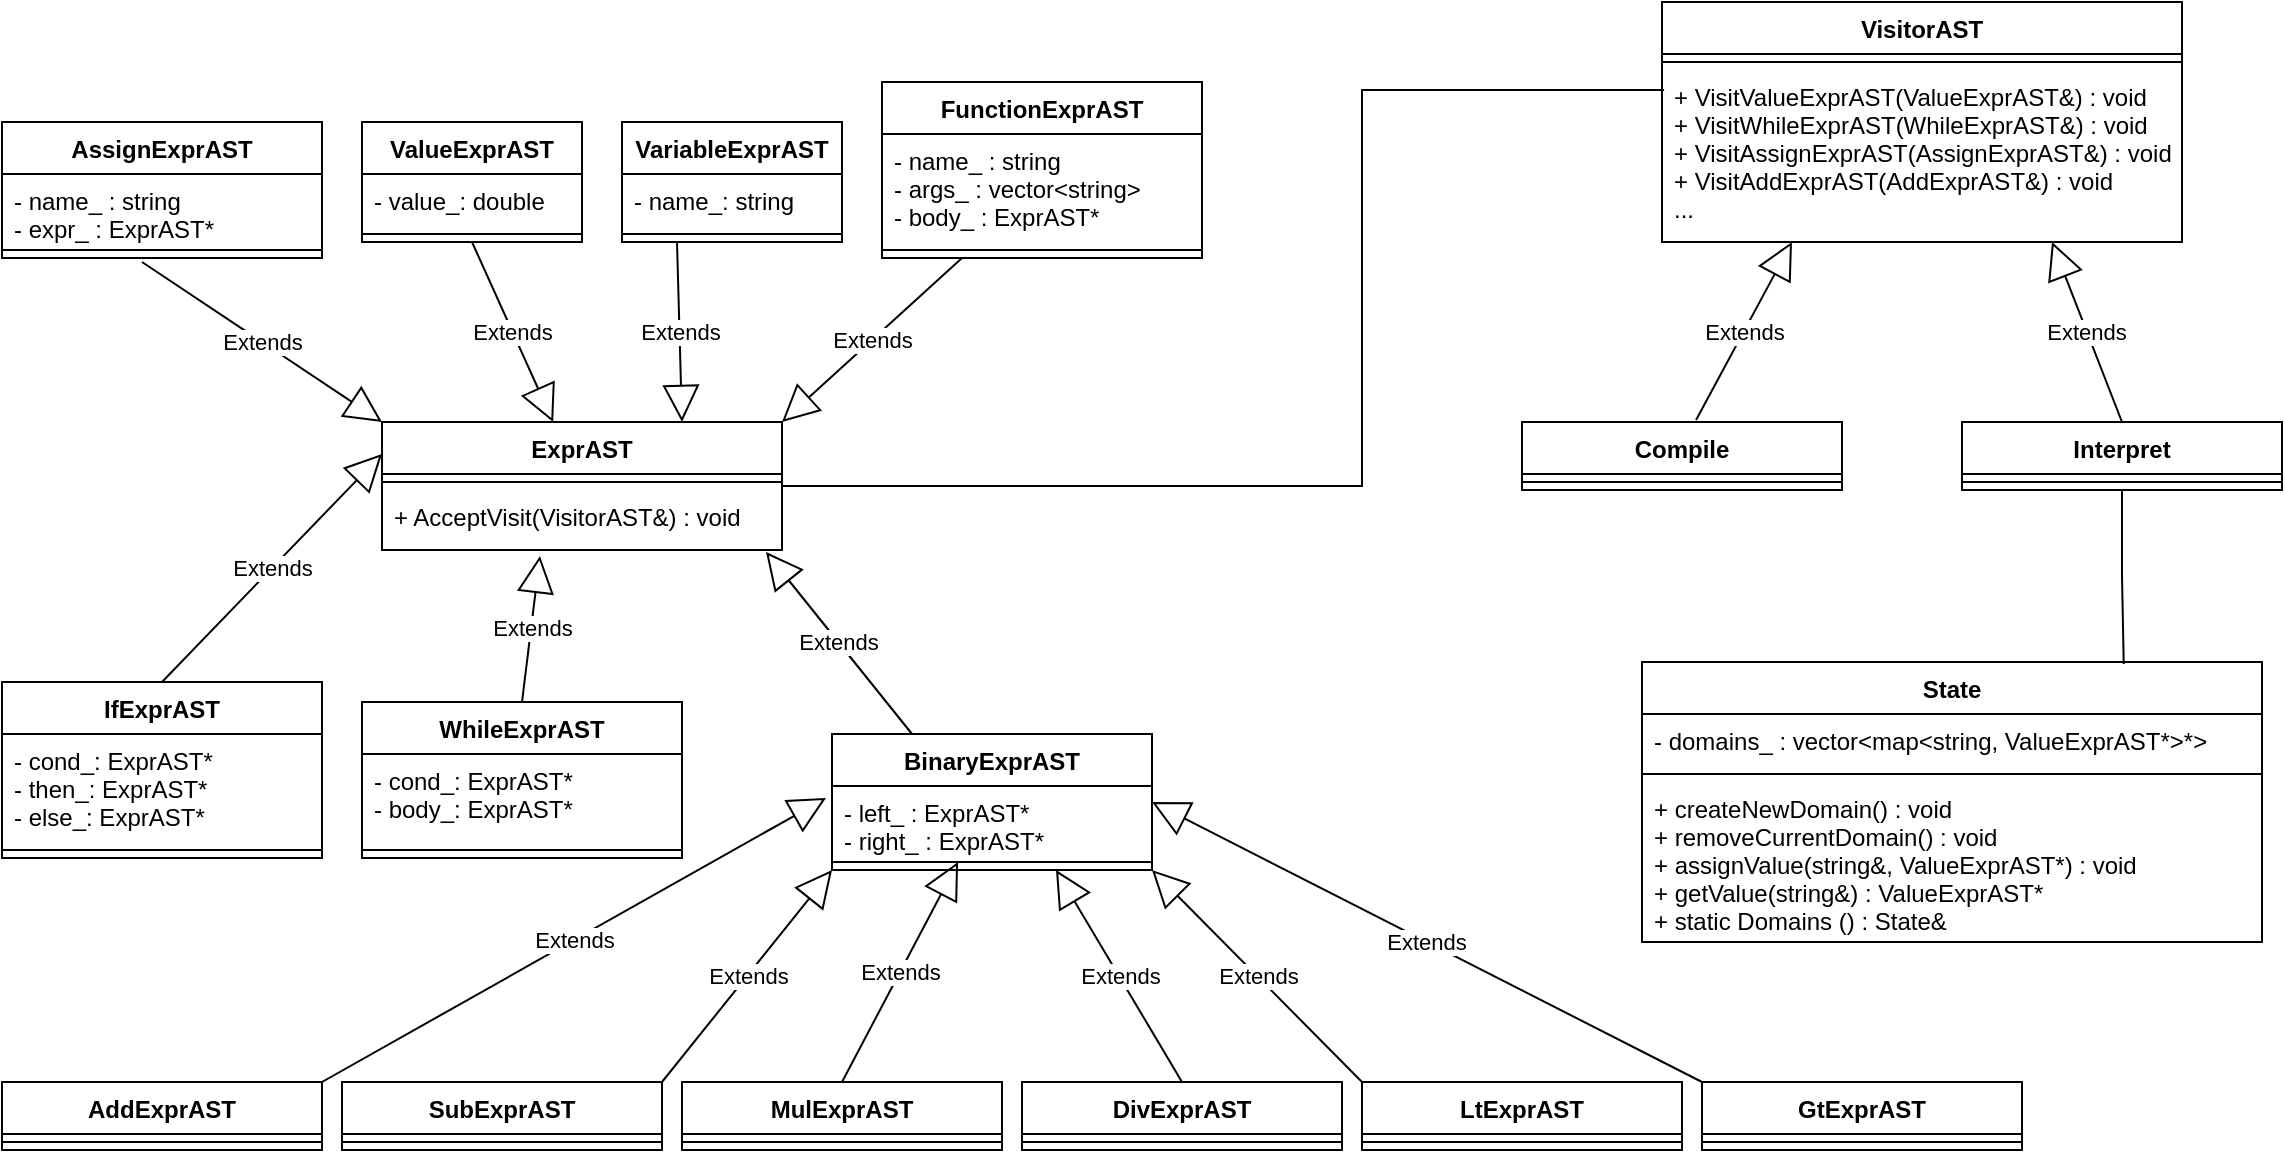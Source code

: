 <mxfile version="15.8.9" type="device"><diagram id="HF5fbC6fpTByOrHvH5f7" name="Page-1"><mxGraphModel dx="1422" dy="759" grid="1" gridSize="10" guides="1" tooltips="1" connect="1" arrows="1" fold="1" page="1" pageScale="1" pageWidth="1169" pageHeight="1654" math="0" shadow="0"><root><mxCell id="0"/><mxCell id="1" parent="0"/><mxCell id="8wY2w_3EhnxipabTUH1r-1" value="ExprAST" style="swimlane;fontStyle=1;align=center;verticalAlign=top;childLayout=stackLayout;horizontal=1;startSize=26;horizontalStack=0;resizeParent=1;resizeParentMax=0;resizeLast=0;collapsible=1;marginBottom=0;" vertex="1" parent="1"><mxGeometry x="200" y="260" width="200" height="64" as="geometry"/></mxCell><mxCell id="8wY2w_3EhnxipabTUH1r-3" value="" style="line;strokeWidth=1;fillColor=none;align=left;verticalAlign=middle;spacingTop=-1;spacingLeft=3;spacingRight=3;rotatable=0;labelPosition=right;points=[];portConstraint=eastwest;" vertex="1" parent="8wY2w_3EhnxipabTUH1r-1"><mxGeometry y="26" width="200" height="8" as="geometry"/></mxCell><mxCell id="8wY2w_3EhnxipabTUH1r-4" value="+ AcceptVisit(VisitorAST&amp;) : void" style="text;strokeColor=none;fillColor=none;align=left;verticalAlign=top;spacingLeft=4;spacingRight=4;overflow=hidden;rotatable=0;points=[[0,0.5],[1,0.5]];portConstraint=eastwest;" vertex="1" parent="8wY2w_3EhnxipabTUH1r-1"><mxGeometry y="34" width="200" height="30" as="geometry"/></mxCell><mxCell id="8wY2w_3EhnxipabTUH1r-5" value="ValueExprAST" style="swimlane;fontStyle=1;align=center;verticalAlign=top;childLayout=stackLayout;horizontal=1;startSize=26;horizontalStack=0;resizeParent=1;resizeParentMax=0;resizeLast=0;collapsible=1;marginBottom=0;" vertex="1" parent="1"><mxGeometry x="190" y="110" width="110" height="60" as="geometry"/></mxCell><mxCell id="8wY2w_3EhnxipabTUH1r-6" value="- value_: double" style="text;strokeColor=none;fillColor=none;align=left;verticalAlign=top;spacingLeft=4;spacingRight=4;overflow=hidden;rotatable=0;points=[[0,0.5],[1,0.5]];portConstraint=eastwest;" vertex="1" parent="8wY2w_3EhnxipabTUH1r-5"><mxGeometry y="26" width="110" height="26" as="geometry"/></mxCell><mxCell id="8wY2w_3EhnxipabTUH1r-7" value="" style="line;strokeWidth=1;fillColor=none;align=left;verticalAlign=middle;spacingTop=-1;spacingLeft=3;spacingRight=3;rotatable=0;labelPosition=right;points=[];portConstraint=eastwest;" vertex="1" parent="8wY2w_3EhnxipabTUH1r-5"><mxGeometry y="52" width="110" height="8" as="geometry"/></mxCell><mxCell id="8wY2w_3EhnxipabTUH1r-9" value="VariableExprAST" style="swimlane;fontStyle=1;align=center;verticalAlign=top;childLayout=stackLayout;horizontal=1;startSize=26;horizontalStack=0;resizeParent=1;resizeParentMax=0;resizeLast=0;collapsible=1;marginBottom=0;" vertex="1" parent="1"><mxGeometry x="320" y="110" width="110" height="60" as="geometry"/></mxCell><mxCell id="8wY2w_3EhnxipabTUH1r-10" value="- name_: string" style="text;strokeColor=none;fillColor=none;align=left;verticalAlign=top;spacingLeft=4;spacingRight=4;overflow=hidden;rotatable=0;points=[[0,0.5],[1,0.5]];portConstraint=eastwest;" vertex="1" parent="8wY2w_3EhnxipabTUH1r-9"><mxGeometry y="26" width="110" height="26" as="geometry"/></mxCell><mxCell id="8wY2w_3EhnxipabTUH1r-11" value="" style="line;strokeWidth=1;fillColor=none;align=left;verticalAlign=middle;spacingTop=-1;spacingLeft=3;spacingRight=3;rotatable=0;labelPosition=right;points=[];portConstraint=eastwest;" vertex="1" parent="8wY2w_3EhnxipabTUH1r-9"><mxGeometry y="52" width="110" height="8" as="geometry"/></mxCell><mxCell id="8wY2w_3EhnxipabTUH1r-15" value="IfExprAST" style="swimlane;fontStyle=1;align=center;verticalAlign=top;childLayout=stackLayout;horizontal=1;startSize=26;horizontalStack=0;resizeParent=1;resizeParentMax=0;resizeLast=0;collapsible=1;marginBottom=0;" vertex="1" parent="1"><mxGeometry x="10" y="390" width="160" height="88" as="geometry"/></mxCell><mxCell id="8wY2w_3EhnxipabTUH1r-16" value="- cond_: ExprAST*&#xA;- then_: ExprAST*&#xA;- else_: ExprAST*&#xA;" style="text;strokeColor=none;fillColor=none;align=left;verticalAlign=top;spacingLeft=4;spacingRight=4;overflow=hidden;rotatable=0;points=[[0,0.5],[1,0.5]];portConstraint=eastwest;" vertex="1" parent="8wY2w_3EhnxipabTUH1r-15"><mxGeometry y="26" width="160" height="54" as="geometry"/></mxCell><mxCell id="8wY2w_3EhnxipabTUH1r-17" value="" style="line;strokeWidth=1;fillColor=none;align=left;verticalAlign=middle;spacingTop=-1;spacingLeft=3;spacingRight=3;rotatable=0;labelPosition=right;points=[];portConstraint=eastwest;" vertex="1" parent="8wY2w_3EhnxipabTUH1r-15"><mxGeometry y="80" width="160" height="8" as="geometry"/></mxCell><mxCell id="8wY2w_3EhnxipabTUH1r-19" value="WhileExprAST" style="swimlane;fontStyle=1;align=center;verticalAlign=top;childLayout=stackLayout;horizontal=1;startSize=26;horizontalStack=0;resizeParent=1;resizeParentMax=0;resizeLast=0;collapsible=1;marginBottom=0;" vertex="1" parent="1"><mxGeometry x="190" y="400" width="160" height="78" as="geometry"/></mxCell><mxCell id="8wY2w_3EhnxipabTUH1r-20" value="- cond_: ExprAST*&#xA;- body_: ExprAST*&#xA;" style="text;strokeColor=none;fillColor=none;align=left;verticalAlign=top;spacingLeft=4;spacingRight=4;overflow=hidden;rotatable=0;points=[[0,0.5],[1,0.5]];portConstraint=eastwest;" vertex="1" parent="8wY2w_3EhnxipabTUH1r-19"><mxGeometry y="26" width="160" height="44" as="geometry"/></mxCell><mxCell id="8wY2w_3EhnxipabTUH1r-21" value="" style="line;strokeWidth=1;fillColor=none;align=left;verticalAlign=middle;spacingTop=-1;spacingLeft=3;spacingRight=3;rotatable=0;labelPosition=right;points=[];portConstraint=eastwest;" vertex="1" parent="8wY2w_3EhnxipabTUH1r-19"><mxGeometry y="70" width="160" height="8" as="geometry"/></mxCell><mxCell id="8wY2w_3EhnxipabTUH1r-30" value="FunctionExprAST" style="swimlane;fontStyle=1;align=center;verticalAlign=top;childLayout=stackLayout;horizontal=1;startSize=26;horizontalStack=0;resizeParent=1;resizeParentMax=0;resizeLast=0;collapsible=1;marginBottom=0;" vertex="1" parent="1"><mxGeometry x="450" y="90" width="160" height="88" as="geometry"/></mxCell><mxCell id="8wY2w_3EhnxipabTUH1r-31" value="- name_ : string&#xA;- args_ : vector&lt;string&gt;&#xA;- body_ : ExprAST*&#xA;" style="text;strokeColor=none;fillColor=none;align=left;verticalAlign=top;spacingLeft=4;spacingRight=4;overflow=hidden;rotatable=0;points=[[0,0.5],[1,0.5]];portConstraint=eastwest;" vertex="1" parent="8wY2w_3EhnxipabTUH1r-30"><mxGeometry y="26" width="160" height="54" as="geometry"/></mxCell><mxCell id="8wY2w_3EhnxipabTUH1r-32" value="" style="line;strokeWidth=1;fillColor=none;align=left;verticalAlign=middle;spacingTop=-1;spacingLeft=3;spacingRight=3;rotatable=0;labelPosition=right;points=[];portConstraint=eastwest;" vertex="1" parent="8wY2w_3EhnxipabTUH1r-30"><mxGeometry y="80" width="160" height="8" as="geometry"/></mxCell><mxCell id="8wY2w_3EhnxipabTUH1r-34" value="AssignExprAST" style="swimlane;fontStyle=1;align=center;verticalAlign=top;childLayout=stackLayout;horizontal=1;startSize=26;horizontalStack=0;resizeParent=1;resizeParentMax=0;resizeLast=0;collapsible=1;marginBottom=0;" vertex="1" parent="1"><mxGeometry x="10" y="110" width="160" height="68" as="geometry"/></mxCell><mxCell id="8wY2w_3EhnxipabTUH1r-35" value="- name_ : string&#xA;- expr_ : ExprAST*&#xA;" style="text;strokeColor=none;fillColor=none;align=left;verticalAlign=top;spacingLeft=4;spacingRight=4;overflow=hidden;rotatable=0;points=[[0,0.5],[1,0.5]];portConstraint=eastwest;" vertex="1" parent="8wY2w_3EhnxipabTUH1r-34"><mxGeometry y="26" width="160" height="34" as="geometry"/></mxCell><mxCell id="8wY2w_3EhnxipabTUH1r-36" value="" style="line;strokeWidth=1;fillColor=none;align=left;verticalAlign=middle;spacingTop=-1;spacingLeft=3;spacingRight=3;rotatable=0;labelPosition=right;points=[];portConstraint=eastwest;" vertex="1" parent="8wY2w_3EhnxipabTUH1r-34"><mxGeometry y="60" width="160" height="8" as="geometry"/></mxCell><mxCell id="8wY2w_3EhnxipabTUH1r-38" value="BinaryExprAST" style="swimlane;fontStyle=1;align=center;verticalAlign=top;childLayout=stackLayout;horizontal=1;startSize=26;horizontalStack=0;resizeParent=1;resizeParentMax=0;resizeLast=0;collapsible=1;marginBottom=0;" vertex="1" parent="1"><mxGeometry x="425" y="416" width="160" height="68" as="geometry"/></mxCell><mxCell id="8wY2w_3EhnxipabTUH1r-39" value="- left_ : ExprAST*&#xA;- right_ : ExprAST*&#xA;" style="text;strokeColor=none;fillColor=none;align=left;verticalAlign=top;spacingLeft=4;spacingRight=4;overflow=hidden;rotatable=0;points=[[0,0.5],[1,0.5]];portConstraint=eastwest;" vertex="1" parent="8wY2w_3EhnxipabTUH1r-38"><mxGeometry y="26" width="160" height="34" as="geometry"/></mxCell><mxCell id="8wY2w_3EhnxipabTUH1r-40" value="" style="line;strokeWidth=1;fillColor=none;align=left;verticalAlign=middle;spacingTop=-1;spacingLeft=3;spacingRight=3;rotatable=0;labelPosition=right;points=[];portConstraint=eastwest;" vertex="1" parent="8wY2w_3EhnxipabTUH1r-38"><mxGeometry y="60" width="160" height="8" as="geometry"/></mxCell><mxCell id="8wY2w_3EhnxipabTUH1r-42" value="VisitorAST" style="swimlane;fontStyle=1;align=center;verticalAlign=top;childLayout=stackLayout;horizontal=1;startSize=26;horizontalStack=0;resizeParent=1;resizeParentMax=0;resizeLast=0;collapsible=1;marginBottom=0;" vertex="1" parent="1"><mxGeometry x="840" y="50" width="260" height="120" as="geometry"/></mxCell><mxCell id="8wY2w_3EhnxipabTUH1r-44" value="" style="line;strokeWidth=1;fillColor=none;align=left;verticalAlign=middle;spacingTop=-1;spacingLeft=3;spacingRight=3;rotatable=0;labelPosition=right;points=[];portConstraint=eastwest;" vertex="1" parent="8wY2w_3EhnxipabTUH1r-42"><mxGeometry y="26" width="260" height="8" as="geometry"/></mxCell><mxCell id="8wY2w_3EhnxipabTUH1r-45" value="+ VisitValueExprAST(ValueExprAST&amp;) : void&#xA;+ VisitWhileExprAST(WhileExprAST&amp;) : void&#xA;+ VisitAssignExprAST(AssignExprAST&amp;) : void&#xA;+ VisitAddExprAST(AddExprAST&amp;) : void&#xA;...&#xA;" style="text;strokeColor=none;fillColor=none;align=left;verticalAlign=top;spacingLeft=4;spacingRight=4;overflow=hidden;rotatable=0;points=[[0,0.5],[1,0.5]];portConstraint=eastwest;" vertex="1" parent="8wY2w_3EhnxipabTUH1r-42"><mxGeometry y="34" width="260" height="86" as="geometry"/></mxCell><mxCell id="8wY2w_3EhnxipabTUH1r-46" value="Interpret" style="swimlane;fontStyle=1;align=center;verticalAlign=top;childLayout=stackLayout;horizontal=1;startSize=26;horizontalStack=0;resizeParent=1;resizeParentMax=0;resizeLast=0;collapsible=1;marginBottom=0;" vertex="1" parent="1"><mxGeometry x="990" y="260" width="160" height="34" as="geometry"/></mxCell><mxCell id="8wY2w_3EhnxipabTUH1r-48" value="" style="line;strokeWidth=1;fillColor=none;align=left;verticalAlign=middle;spacingTop=-1;spacingLeft=3;spacingRight=3;rotatable=0;labelPosition=right;points=[];portConstraint=eastwest;" vertex="1" parent="8wY2w_3EhnxipabTUH1r-46"><mxGeometry y="26" width="160" height="8" as="geometry"/></mxCell><mxCell id="8wY2w_3EhnxipabTUH1r-50" value="Compile" style="swimlane;fontStyle=1;align=center;verticalAlign=top;childLayout=stackLayout;horizontal=1;startSize=26;horizontalStack=0;resizeParent=1;resizeParentMax=0;resizeLast=0;collapsible=1;marginBottom=0;" vertex="1" parent="1"><mxGeometry x="770" y="260" width="160" height="34" as="geometry"/></mxCell><mxCell id="8wY2w_3EhnxipabTUH1r-51" value="" style="line;strokeWidth=1;fillColor=none;align=left;verticalAlign=middle;spacingTop=-1;spacingLeft=3;spacingRight=3;rotatable=0;labelPosition=right;points=[];portConstraint=eastwest;" vertex="1" parent="8wY2w_3EhnxipabTUH1r-50"><mxGeometry y="26" width="160" height="8" as="geometry"/></mxCell><mxCell id="8wY2w_3EhnxipabTUH1r-52" value="State" style="swimlane;fontStyle=1;align=center;verticalAlign=top;childLayout=stackLayout;horizontal=1;startSize=26;horizontalStack=0;resizeParent=1;resizeParentMax=0;resizeLast=0;collapsible=1;marginBottom=0;" vertex="1" parent="1"><mxGeometry x="830" y="380" width="310" height="140" as="geometry"/></mxCell><mxCell id="8wY2w_3EhnxipabTUH1r-53" value="- domains_ : vector&lt;map&lt;string, ValueExprAST*&gt;*&gt;" style="text;strokeColor=none;fillColor=none;align=left;verticalAlign=top;spacingLeft=4;spacingRight=4;overflow=hidden;rotatable=0;points=[[0,0.5],[1,0.5]];portConstraint=eastwest;" vertex="1" parent="8wY2w_3EhnxipabTUH1r-52"><mxGeometry y="26" width="310" height="26" as="geometry"/></mxCell><mxCell id="8wY2w_3EhnxipabTUH1r-54" value="" style="line;strokeWidth=1;fillColor=none;align=left;verticalAlign=middle;spacingTop=-1;spacingLeft=3;spacingRight=3;rotatable=0;labelPosition=right;points=[];portConstraint=eastwest;" vertex="1" parent="8wY2w_3EhnxipabTUH1r-52"><mxGeometry y="52" width="310" height="8" as="geometry"/></mxCell><mxCell id="8wY2w_3EhnxipabTUH1r-55" value="+ createNewDomain() : void&#xA;+ removeCurrentDomain() : void&#xA;+ assignValue(string&amp;, ValueExprAST*) : void&#xA;+ getValue(string&amp;) : ValueExprAST*&#xA;+ static Domains () : State&amp;&#xA;" style="text;strokeColor=none;fillColor=none;align=left;verticalAlign=top;spacingLeft=4;spacingRight=4;overflow=hidden;rotatable=0;points=[[0,0.5],[1,0.5]];portConstraint=eastwest;" vertex="1" parent="8wY2w_3EhnxipabTUH1r-52"><mxGeometry y="60" width="310" height="80" as="geometry"/></mxCell><mxCell id="8wY2w_3EhnxipabTUH1r-60" value="GtExprAST" style="swimlane;fontStyle=1;align=center;verticalAlign=top;childLayout=stackLayout;horizontal=1;startSize=26;horizontalStack=0;resizeParent=1;resizeParentMax=0;resizeLast=0;collapsible=1;marginBottom=0;" vertex="1" parent="1"><mxGeometry x="860" y="590" width="160" height="34" as="geometry"/></mxCell><mxCell id="8wY2w_3EhnxipabTUH1r-62" value="" style="line;strokeWidth=1;fillColor=none;align=left;verticalAlign=middle;spacingTop=-1;spacingLeft=3;spacingRight=3;rotatable=0;labelPosition=right;points=[];portConstraint=eastwest;" vertex="1" parent="8wY2w_3EhnxipabTUH1r-60"><mxGeometry y="26" width="160" height="8" as="geometry"/></mxCell><mxCell id="8wY2w_3EhnxipabTUH1r-64" value="LtExprAST" style="swimlane;fontStyle=1;align=center;verticalAlign=top;childLayout=stackLayout;horizontal=1;startSize=26;horizontalStack=0;resizeParent=1;resizeParentMax=0;resizeLast=0;collapsible=1;marginBottom=0;" vertex="1" parent="1"><mxGeometry x="690" y="590" width="160" height="34" as="geometry"/></mxCell><mxCell id="8wY2w_3EhnxipabTUH1r-65" value="" style="line;strokeWidth=1;fillColor=none;align=left;verticalAlign=middle;spacingTop=-1;spacingLeft=3;spacingRight=3;rotatable=0;labelPosition=right;points=[];portConstraint=eastwest;" vertex="1" parent="8wY2w_3EhnxipabTUH1r-64"><mxGeometry y="26" width="160" height="8" as="geometry"/></mxCell><mxCell id="8wY2w_3EhnxipabTUH1r-66" value="DivExprAST" style="swimlane;fontStyle=1;align=center;verticalAlign=top;childLayout=stackLayout;horizontal=1;startSize=26;horizontalStack=0;resizeParent=1;resizeParentMax=0;resizeLast=0;collapsible=1;marginBottom=0;" vertex="1" parent="1"><mxGeometry x="520" y="590" width="160" height="34" as="geometry"/></mxCell><mxCell id="8wY2w_3EhnxipabTUH1r-67" value="" style="line;strokeWidth=1;fillColor=none;align=left;verticalAlign=middle;spacingTop=-1;spacingLeft=3;spacingRight=3;rotatable=0;labelPosition=right;points=[];portConstraint=eastwest;" vertex="1" parent="8wY2w_3EhnxipabTUH1r-66"><mxGeometry y="26" width="160" height="8" as="geometry"/></mxCell><mxCell id="8wY2w_3EhnxipabTUH1r-68" value="MulExprAST" style="swimlane;fontStyle=1;align=center;verticalAlign=top;childLayout=stackLayout;horizontal=1;startSize=26;horizontalStack=0;resizeParent=1;resizeParentMax=0;resizeLast=0;collapsible=1;marginBottom=0;" vertex="1" parent="1"><mxGeometry x="350" y="590" width="160" height="34" as="geometry"/></mxCell><mxCell id="8wY2w_3EhnxipabTUH1r-69" value="" style="line;strokeWidth=1;fillColor=none;align=left;verticalAlign=middle;spacingTop=-1;spacingLeft=3;spacingRight=3;rotatable=0;labelPosition=right;points=[];portConstraint=eastwest;" vertex="1" parent="8wY2w_3EhnxipabTUH1r-68"><mxGeometry y="26" width="160" height="8" as="geometry"/></mxCell><mxCell id="8wY2w_3EhnxipabTUH1r-70" value="SubExprAST" style="swimlane;fontStyle=1;align=center;verticalAlign=top;childLayout=stackLayout;horizontal=1;startSize=26;horizontalStack=0;resizeParent=1;resizeParentMax=0;resizeLast=0;collapsible=1;marginBottom=0;" vertex="1" parent="1"><mxGeometry x="180" y="590" width="160" height="34" as="geometry"/></mxCell><mxCell id="8wY2w_3EhnxipabTUH1r-71" value="" style="line;strokeWidth=1;fillColor=none;align=left;verticalAlign=middle;spacingTop=-1;spacingLeft=3;spacingRight=3;rotatable=0;labelPosition=right;points=[];portConstraint=eastwest;" vertex="1" parent="8wY2w_3EhnxipabTUH1r-70"><mxGeometry y="26" width="160" height="8" as="geometry"/></mxCell><mxCell id="8wY2w_3EhnxipabTUH1r-72" value="AddExprAST" style="swimlane;fontStyle=1;align=center;verticalAlign=top;childLayout=stackLayout;horizontal=1;startSize=26;horizontalStack=0;resizeParent=1;resizeParentMax=0;resizeLast=0;collapsible=1;marginBottom=0;" vertex="1" parent="1"><mxGeometry x="10" y="590" width="160" height="34" as="geometry"/></mxCell><mxCell id="8wY2w_3EhnxipabTUH1r-73" value="" style="line;strokeWidth=1;fillColor=none;align=left;verticalAlign=middle;spacingTop=-1;spacingLeft=3;spacingRight=3;rotatable=0;labelPosition=right;points=[];portConstraint=eastwest;" vertex="1" parent="8wY2w_3EhnxipabTUH1r-72"><mxGeometry y="26" width="160" height="8" as="geometry"/></mxCell><mxCell id="8wY2w_3EhnxipabTUH1r-78" value="Extends" style="endArrow=block;endSize=16;endFill=0;html=1;rounded=0;exitX=0.5;exitY=1;exitDx=0;exitDy=0;" edge="1" parent="1" source="8wY2w_3EhnxipabTUH1r-5" target="8wY2w_3EhnxipabTUH1r-1"><mxGeometry width="160" relative="1" as="geometry"><mxPoint x="70" y="210" as="sourcePoint"/><mxPoint x="230" y="210" as="targetPoint"/></mxGeometry></mxCell><mxCell id="8wY2w_3EhnxipabTUH1r-80" value="Extends" style="endArrow=block;endSize=16;endFill=0;html=1;rounded=0;entryX=0.75;entryY=0;entryDx=0;entryDy=0;exitX=0.25;exitY=1;exitDx=0;exitDy=0;" edge="1" parent="1" source="8wY2w_3EhnxipabTUH1r-9" target="8wY2w_3EhnxipabTUH1r-1"><mxGeometry width="160" relative="1" as="geometry"><mxPoint x="190.0" y="230.02" as="sourcePoint"/><mxPoint x="283.03" y="98" as="targetPoint"/></mxGeometry></mxCell><mxCell id="8wY2w_3EhnxipabTUH1r-81" value="Extends" style="endArrow=block;endSize=16;endFill=0;html=1;rounded=0;entryX=1;entryY=0;entryDx=0;entryDy=0;exitX=0.25;exitY=1;exitDx=0;exitDy=0;" edge="1" parent="1" source="8wY2w_3EhnxipabTUH1r-30" target="8wY2w_3EhnxipabTUH1r-1"><mxGeometry width="160" relative="1" as="geometry"><mxPoint x="427.5" y="190" as="sourcePoint"/><mxPoint x="380" y="314" as="targetPoint"/></mxGeometry></mxCell><mxCell id="8wY2w_3EhnxipabTUH1r-82" value="Extends" style="endArrow=block;endSize=16;endFill=0;html=1;rounded=0;exitX=0.5;exitY=0;exitDx=0;exitDy=0;entryX=0;entryY=0.25;entryDx=0;entryDy=0;" edge="1" parent="1" source="8wY2w_3EhnxipabTUH1r-15" target="8wY2w_3EhnxipabTUH1r-1"><mxGeometry width="160" relative="1" as="geometry"><mxPoint x="600" y="330" as="sourcePoint"/><mxPoint x="760" y="330" as="targetPoint"/></mxGeometry></mxCell><mxCell id="8wY2w_3EhnxipabTUH1r-83" value="Extends" style="endArrow=block;endSize=16;endFill=0;html=1;rounded=0;entryX=0;entryY=0;entryDx=0;entryDy=0;" edge="1" parent="1" target="8wY2w_3EhnxipabTUH1r-1"><mxGeometry width="160" relative="1" as="geometry"><mxPoint x="80" y="180" as="sourcePoint"/><mxPoint x="170" y="290" as="targetPoint"/></mxGeometry></mxCell><mxCell id="8wY2w_3EhnxipabTUH1r-84" value="Extends" style="endArrow=block;endSize=16;endFill=0;html=1;rounded=0;exitX=0.5;exitY=0;exitDx=0;exitDy=0;entryX=0.395;entryY=1.1;entryDx=0;entryDy=0;entryPerimeter=0;" edge="1" parent="1" source="8wY2w_3EhnxipabTUH1r-19" target="8wY2w_3EhnxipabTUH1r-4"><mxGeometry width="160" relative="1" as="geometry"><mxPoint x="310" y="370" as="sourcePoint"/><mxPoint x="470" y="370" as="targetPoint"/><mxPoint as="offset"/></mxGeometry></mxCell><mxCell id="8wY2w_3EhnxipabTUH1r-85" value="Extends" style="endArrow=block;endSize=16;endFill=0;html=1;rounded=0;exitX=0.25;exitY=0;exitDx=0;exitDy=0;entryX=0.96;entryY=1.033;entryDx=0;entryDy=0;entryPerimeter=0;" edge="1" parent="1" source="8wY2w_3EhnxipabTUH1r-38" target="8wY2w_3EhnxipabTUH1r-4"><mxGeometry width="160" relative="1" as="geometry"><mxPoint x="600" y="330" as="sourcePoint"/><mxPoint x="760" y="330" as="targetPoint"/></mxGeometry></mxCell><mxCell id="8wY2w_3EhnxipabTUH1r-86" value="Extends" style="endArrow=block;endSize=16;endFill=0;html=1;rounded=0;exitX=1;exitY=0;exitDx=0;exitDy=0;entryX=-0.019;entryY=0.176;entryDx=0;entryDy=0;entryPerimeter=0;" edge="1" parent="1" source="8wY2w_3EhnxipabTUH1r-72" target="8wY2w_3EhnxipabTUH1r-39"><mxGeometry width="160" relative="1" as="geometry"><mxPoint x="600" y="300" as="sourcePoint"/><mxPoint x="760" y="300" as="targetPoint"/></mxGeometry></mxCell><mxCell id="8wY2w_3EhnxipabTUH1r-88" value="Extends" style="endArrow=block;endSize=16;endFill=0;html=1;rounded=0;exitX=1;exitY=0;exitDx=0;exitDy=0;entryX=0;entryY=1;entryDx=0;entryDy=0;" edge="1" parent="1" source="8wY2w_3EhnxipabTUH1r-70" target="8wY2w_3EhnxipabTUH1r-38"><mxGeometry width="160" relative="1" as="geometry"><mxPoint x="600" y="300" as="sourcePoint"/><mxPoint x="760" y="300" as="targetPoint"/></mxGeometry></mxCell><mxCell id="8wY2w_3EhnxipabTUH1r-89" value="Extends" style="endArrow=block;endSize=16;endFill=0;html=1;rounded=0;exitX=0.5;exitY=0;exitDx=0;exitDy=0;entryX=0.394;entryY=0.5;entryDx=0;entryDy=0;entryPerimeter=0;" edge="1" parent="1" source="8wY2w_3EhnxipabTUH1r-68" target="8wY2w_3EhnxipabTUH1r-40"><mxGeometry width="160" relative="1" as="geometry"><mxPoint x="350" y="600" as="sourcePoint"/><mxPoint x="440" y="490" as="targetPoint"/></mxGeometry></mxCell><mxCell id="8wY2w_3EhnxipabTUH1r-90" value="Extends" style="endArrow=block;endSize=16;endFill=0;html=1;rounded=0;exitX=0.5;exitY=0;exitDx=0;exitDy=0;entryX=0.7;entryY=1;entryDx=0;entryDy=0;entryPerimeter=0;" edge="1" parent="1" source="8wY2w_3EhnxipabTUH1r-66" target="8wY2w_3EhnxipabTUH1r-40"><mxGeometry width="160" relative="1" as="geometry"><mxPoint x="530" y="607" as="sourcePoint"/><mxPoint x="520" y="490" as="targetPoint"/></mxGeometry></mxCell><mxCell id="8wY2w_3EhnxipabTUH1r-91" value="Extends" style="endArrow=block;endSize=16;endFill=0;html=1;rounded=0;exitX=0;exitY=0;exitDx=0;exitDy=0;entryX=1;entryY=1;entryDx=0;entryDy=0;" edge="1" parent="1" source="8wY2w_3EhnxipabTUH1r-64" target="8wY2w_3EhnxipabTUH1r-38"><mxGeometry width="160" relative="1" as="geometry"><mxPoint x="735.92" y="567" as="sourcePoint"/><mxPoint x="620.0" y="460" as="targetPoint"/></mxGeometry></mxCell><mxCell id="8wY2w_3EhnxipabTUH1r-92" value="Extends" style="endArrow=block;endSize=16;endFill=0;html=1;rounded=0;entryX=1;entryY=0.5;entryDx=0;entryDy=0;exitX=0;exitY=0;exitDx=0;exitDy=0;" edge="1" parent="1" source="8wY2w_3EhnxipabTUH1r-60" target="8wY2w_3EhnxipabTUH1r-38"><mxGeometry width="160" relative="1" as="geometry"><mxPoint x="850" y="566" as="sourcePoint"/><mxPoint x="690" y="460" as="targetPoint"/></mxGeometry></mxCell><mxCell id="8wY2w_3EhnxipabTUH1r-93" value="Extends" style="endArrow=block;endSize=16;endFill=0;html=1;rounded=0;exitX=0.5;exitY=0;exitDx=0;exitDy=0;entryX=0.75;entryY=1;entryDx=0;entryDy=0;" edge="1" parent="1" source="8wY2w_3EhnxipabTUH1r-46" target="8wY2w_3EhnxipabTUH1r-42"><mxGeometry width="160" relative="1" as="geometry"><mxPoint x="990" y="210" as="sourcePoint"/><mxPoint x="1150" y="210" as="targetPoint"/></mxGeometry></mxCell><mxCell id="8wY2w_3EhnxipabTUH1r-94" value="Extends" style="endArrow=block;endSize=16;endFill=0;html=1;rounded=0;exitX=0.544;exitY=-0.029;exitDx=0;exitDy=0;exitPerimeter=0;entryX=0.25;entryY=1;entryDx=0;entryDy=0;" edge="1" parent="1" source="8wY2w_3EhnxipabTUH1r-50" target="8wY2w_3EhnxipabTUH1r-42"><mxGeometry width="160" relative="1" as="geometry"><mxPoint x="600" y="300" as="sourcePoint"/><mxPoint x="920" y="200" as="targetPoint"/></mxGeometry></mxCell><mxCell id="8wY2w_3EhnxipabTUH1r-98" value="" style="endArrow=none;html=1;edgeStyle=orthogonalEdgeStyle;rounded=0;exitX=1;exitY=0.5;exitDx=0;exitDy=0;entryX=0.004;entryY=0.116;entryDx=0;entryDy=0;entryPerimeter=0;" edge="1" parent="1" source="8wY2w_3EhnxipabTUH1r-1" target="8wY2w_3EhnxipabTUH1r-45"><mxGeometry relative="1" as="geometry"><mxPoint x="660" y="350" as="sourcePoint"/><mxPoint x="820" y="350" as="targetPoint"/><Array as="points"><mxPoint x="690" y="292"/><mxPoint x="690" y="94"/></Array></mxGeometry></mxCell><mxCell id="8wY2w_3EhnxipabTUH1r-107" value="" style="endArrow=none;html=1;edgeStyle=orthogonalEdgeStyle;rounded=0;exitX=0.5;exitY=1;exitDx=0;exitDy=0;entryX=0.777;entryY=0.007;entryDx=0;entryDy=0;entryPerimeter=0;" edge="1" parent="1" source="8wY2w_3EhnxipabTUH1r-46" target="8wY2w_3EhnxipabTUH1r-52"><mxGeometry relative="1" as="geometry"><mxPoint x="980" y="330" as="sourcePoint"/><mxPoint x="1070" y="350" as="targetPoint"/></mxGeometry></mxCell></root></mxGraphModel></diagram></mxfile>